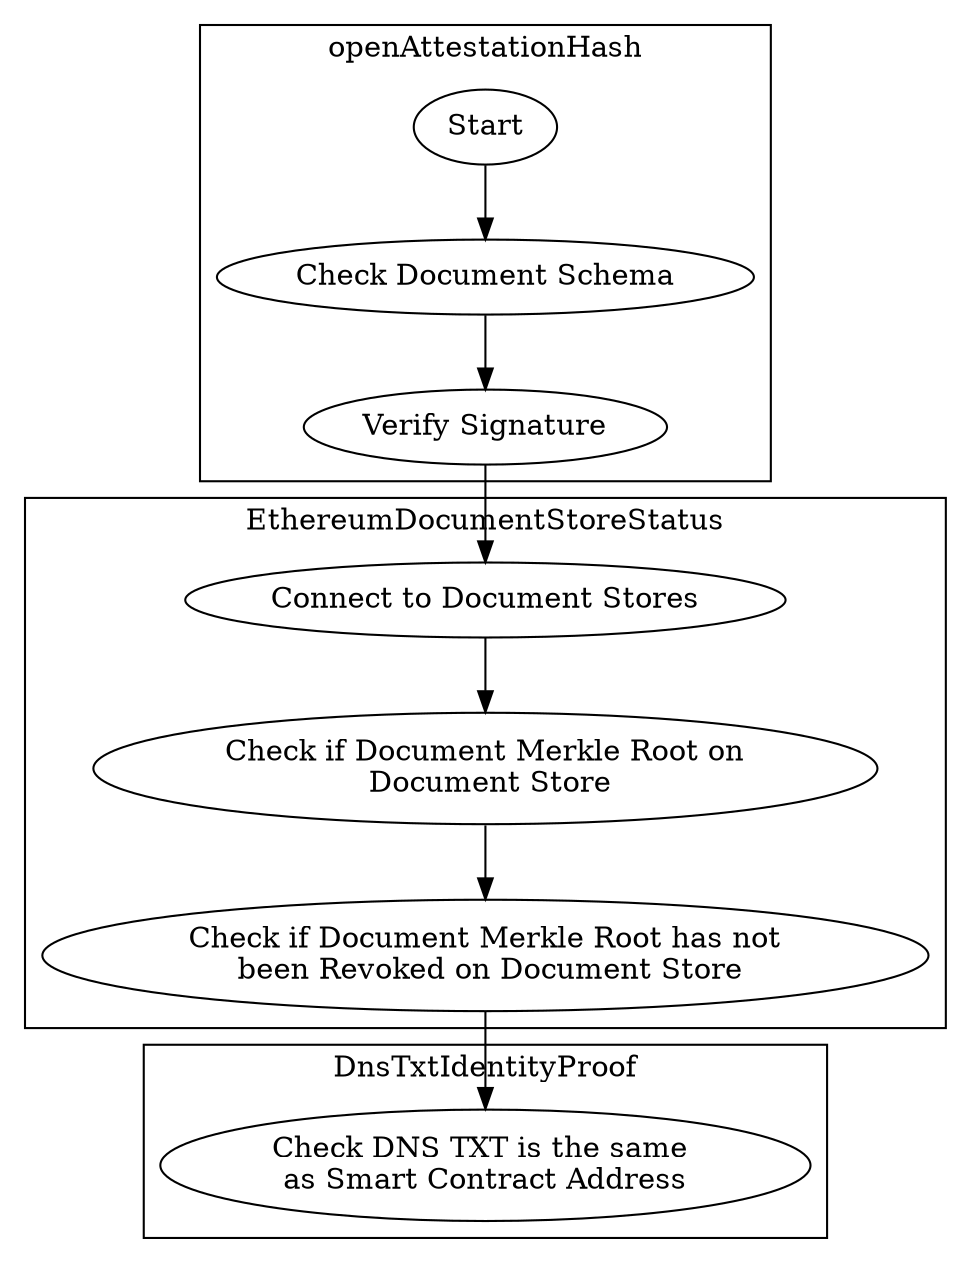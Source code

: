

digraph g {

    // document.openAttestationMetadata.proof.method
    // EthereumTokenRegistryStatus OR EthereumDocumentStoreStatus

    // document.proof.type
    // DidSignedDocumentStatus

    // document.openAttestationMetadata.identityProof.type
    // DnsTxtIdentityProof OR DnsDidIdentityProof

    subgraph cluster_Hash_Check {

        label = "openAttestationHash"
        URL = "https://github.com/Open-Attestation/oa-verify/blob/master/src/verifiers/documentStatus/tokenRegistry/ethereumTokenRegistryStatus.ts#:~:text=const%20verify"

        HashCheckStart [label="Start"]
        HashCheckSchema [label="Check Document Schema"]
        HashCheckSignature [label = "Verify Signature"]
        HashCheckStart -> HashCheckSchema
        HashCheckSchema -> HashCheckSignature
    }

    subgraph cluster_DocumentStore_Check {

        //"EthereumDocumentStoreStatus"
        // Test Condition
        // V2 // return documentData.issuers.some((issuer) => "documentStore" in issuer || "certificateStore" in issuer);
        // V3 // return document.openAttestationMetadata.proof.method === v3.Method.DocumentStore;

        label = "EthereumDocumentStoreStatus"
        URL = "https://github.com/Open-Attestation/oa-verify/blob/master/src/verifiers/documentStatus/documentStore/ethereumDocumentStoreStatus.ts#:~:text=const%20verify"

        // DocumentStoreStart [label="Start"]
        // DocumentStoreSchema [label="Check Document Schema"]
        // DocumentStoreProof [label="Check If Document's proof is\n DocumentStore or CertificateStore"]
        DocumentStoreConnect [label="Connect to Document Stores"]
        DocumentStoreMint [label="Check if Document Merkle Root on\n Document Store"]
        DocumentStoreRevoked [label="Check if Document Merkle Root has not\n been Revoked on Document Store"]
        
        // HashCheckSignature -> DocumentStoreSchema [label = "Document Store"]
        // DocumentStoreSchema -> DocumentStoreProof
        // DocumentStoreProof -> DocumentStoreConnect
        // DocumentStoreConnect -> DocumentStoreMint
        // DocumentStoreMint -> DocumentStoreRevoked

        HashCheckSignature -> DocumentStoreConnect
        DocumentStoreConnect -> DocumentStoreMint
        DocumentStoreMint -> DocumentStoreRevoked
    }

    subgraph cluster_DnsTxt_Check {

        //"DnsTxtIdentityProof"
        // Test Condition
        // V2 // return (
        //     (issuer.documentStore || issuer.tokenRegistry || issuer.certificateStore) &&
        //     issuer.identityProof?.type === v2.IdentityProofType.DNSTxt
        //   );
        // V3 // return document.openAttestationMetadata.identityProof.type === v3.IdentityProofType.DNSTxt;

        label = "DnsTxtIdentityProof"
        URL = "https://github.com/Open-Attestation/oa-verify/blob/master/src/verifiers/issuerIdentity/dnsTxt/openAttestationDnsTxt.ts#:~:text=const%20verify"

        // DNSTxtStart [label="Start"]
        // DNSTxtSchema [label="Check Document Schema"]
        // DNSTxtIssuer [label="Ensure That Document's issuer is \nDNSTxt"]
        // DNSTxtProof [label="Check If Document's proof is \nDocumentStore, CertificateStore or \nTokenRegistry"]
        // DNSTxtEndpoint [label="Ensure that the DNS Location and \nSmart Contract Address Specified"]
        DNSTxtRevoked [label="Check DNS TXT is the same \nas Smart Contract Address"]
        
        // DNSTxtStart -> DNSTxtSchema
        // DNSTxtSchema -> DNSTxtIssuer
        // DNSTxtIssuer -> DNSTxtProof
        // DNSTxtProof -> DNSTxtEndpoint
        // DNSTxtEndpoint -> DNSTxtRevoked
        // DNSTxtProof -> DNSTxtRevoked

        DocumentStoreRevoked -> DNSTxtRevoked
    }

}